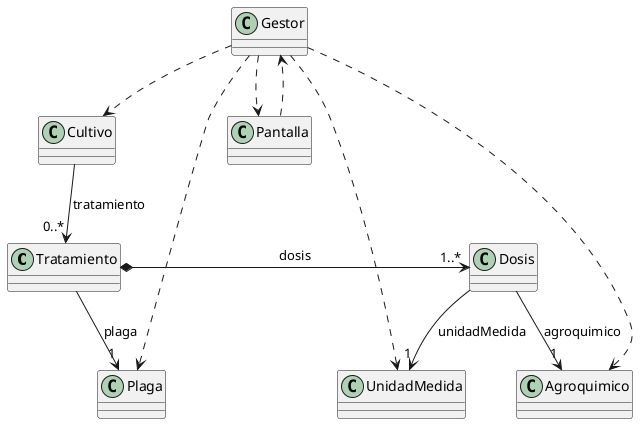 @startuml clase

class Tratamiento{
}
class Dosis{}
class UnidadMedida{}
class Agroquimico{}
class Plaga{}
class Cultivo{}
class Pantalla{}
class Gestor{}

Pantalla ..> Gestor 
Gestor ..> Pantalla 
Cultivo --> "0..*" Tratamiento : tratamiento

Tratamiento *-> "1..*" Dosis : dosis
Dosis --> "1" UnidadMedida : unidadMedida
Dosis --> "1" Agroquimico : agroquimico 
Tratamiento --> "1" Plaga : plaga
Gestor ..> Cultivo 
Gestor ..> Agroquimico
Gestor ..> Plaga
Gestor ..> UnidadMedida
@enduml